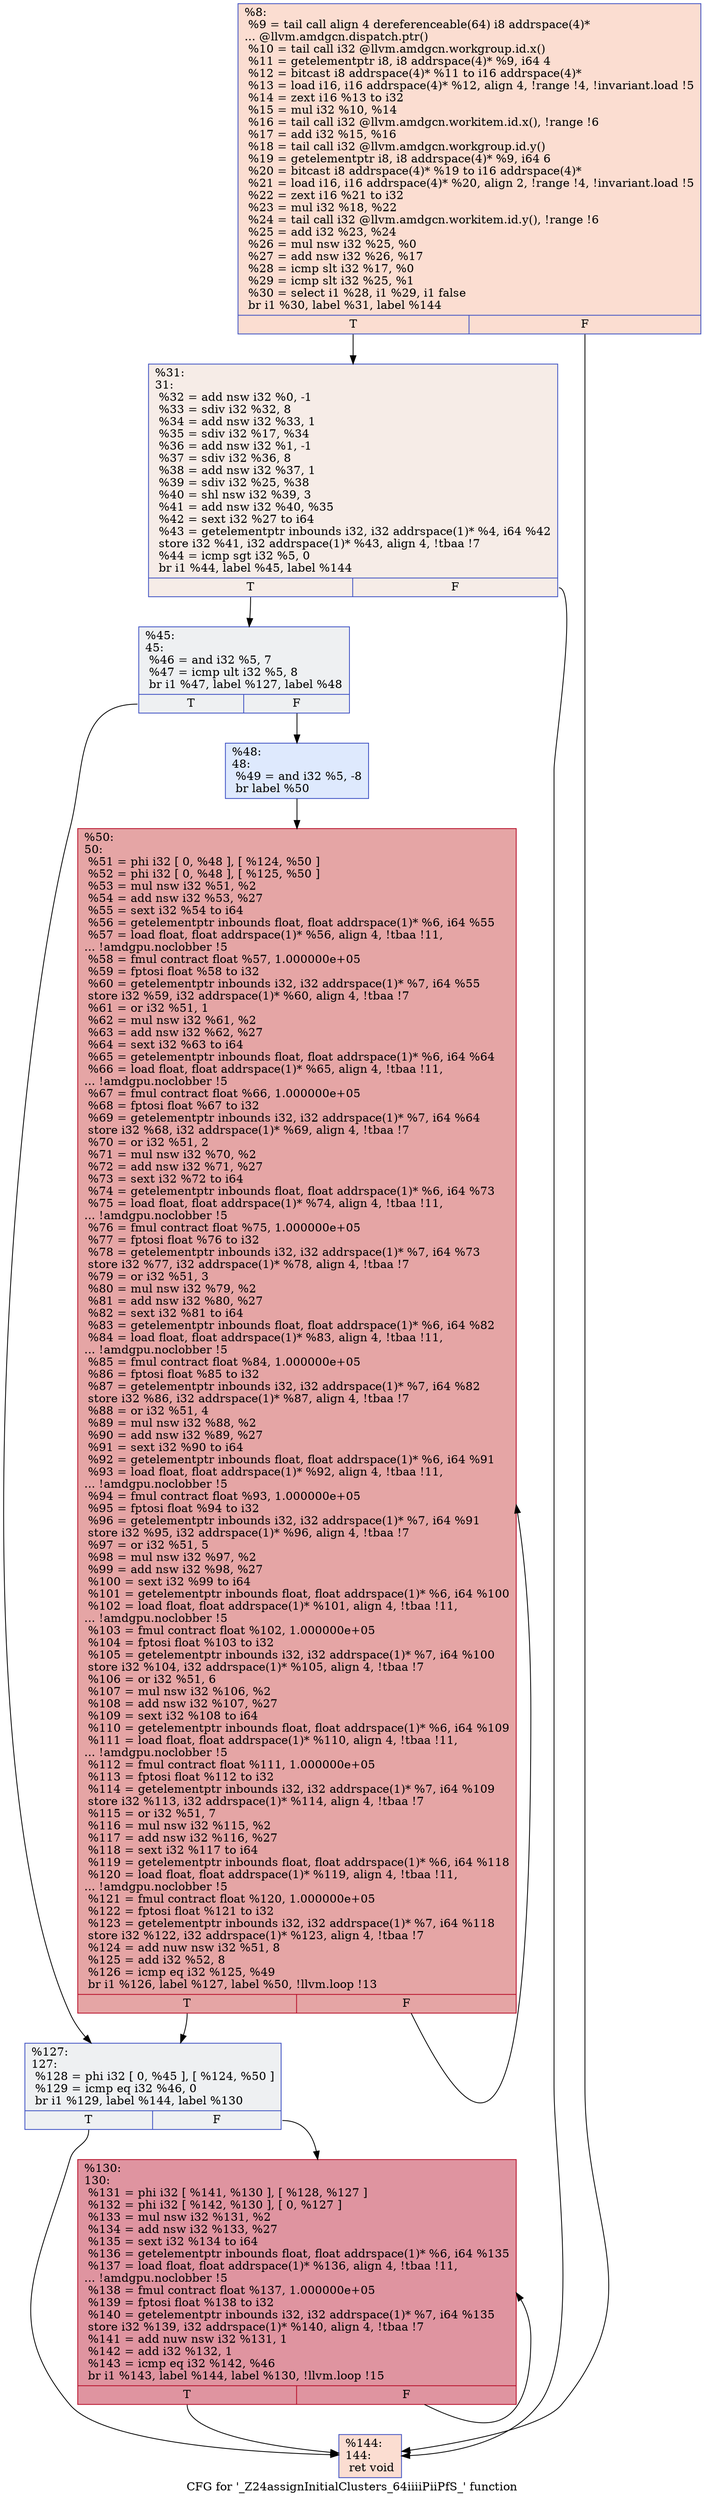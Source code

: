 digraph "CFG for '_Z24assignInitialClusters_64iiiiPiiPfS_' function" {
	label="CFG for '_Z24assignInitialClusters_64iiiiPiiPfS_' function";

	Node0x5ee8a20 [shape=record,color="#3d50c3ff", style=filled, fillcolor="#f7b39670",label="{%8:\l  %9 = tail call align 4 dereferenceable(64) i8 addrspace(4)*\l... @llvm.amdgcn.dispatch.ptr()\l  %10 = tail call i32 @llvm.amdgcn.workgroup.id.x()\l  %11 = getelementptr i8, i8 addrspace(4)* %9, i64 4\l  %12 = bitcast i8 addrspace(4)* %11 to i16 addrspace(4)*\l  %13 = load i16, i16 addrspace(4)* %12, align 4, !range !4, !invariant.load !5\l  %14 = zext i16 %13 to i32\l  %15 = mul i32 %10, %14\l  %16 = tail call i32 @llvm.amdgcn.workitem.id.x(), !range !6\l  %17 = add i32 %15, %16\l  %18 = tail call i32 @llvm.amdgcn.workgroup.id.y()\l  %19 = getelementptr i8, i8 addrspace(4)* %9, i64 6\l  %20 = bitcast i8 addrspace(4)* %19 to i16 addrspace(4)*\l  %21 = load i16, i16 addrspace(4)* %20, align 2, !range !4, !invariant.load !5\l  %22 = zext i16 %21 to i32\l  %23 = mul i32 %18, %22\l  %24 = tail call i32 @llvm.amdgcn.workitem.id.y(), !range !6\l  %25 = add i32 %23, %24\l  %26 = mul nsw i32 %25, %0\l  %27 = add nsw i32 %26, %17\l  %28 = icmp slt i32 %17, %0\l  %29 = icmp slt i32 %25, %1\l  %30 = select i1 %28, i1 %29, i1 false\l  br i1 %30, label %31, label %144\l|{<s0>T|<s1>F}}"];
	Node0x5ee8a20:s0 -> Node0x5eec5c0;
	Node0x5ee8a20:s1 -> Node0x5eec650;
	Node0x5eec5c0 [shape=record,color="#3d50c3ff", style=filled, fillcolor="#ead5c970",label="{%31:\l31:                                               \l  %32 = add nsw i32 %0, -1\l  %33 = sdiv i32 %32, 8\l  %34 = add nsw i32 %33, 1\l  %35 = sdiv i32 %17, %34\l  %36 = add nsw i32 %1, -1\l  %37 = sdiv i32 %36, 8\l  %38 = add nsw i32 %37, 1\l  %39 = sdiv i32 %25, %38\l  %40 = shl nsw i32 %39, 3\l  %41 = add nsw i32 %40, %35\l  %42 = sext i32 %27 to i64\l  %43 = getelementptr inbounds i32, i32 addrspace(1)* %4, i64 %42\l  store i32 %41, i32 addrspace(1)* %43, align 4, !tbaa !7\l  %44 = icmp sgt i32 %5, 0\l  br i1 %44, label %45, label %144\l|{<s0>T|<s1>F}}"];
	Node0x5eec5c0:s0 -> Node0x5eed270;
	Node0x5eec5c0:s1 -> Node0x5eec650;
	Node0x5eed270 [shape=record,color="#3d50c3ff", style=filled, fillcolor="#d9dce170",label="{%45:\l45:                                               \l  %46 = and i32 %5, 7\l  %47 = icmp ult i32 %5, 8\l  br i1 %47, label %127, label %48\l|{<s0>T|<s1>F}}"];
	Node0x5eed270:s0 -> Node0x5eed500;
	Node0x5eed270:s1 -> Node0x5eed550;
	Node0x5eed550 [shape=record,color="#3d50c3ff", style=filled, fillcolor="#b5cdfa70",label="{%48:\l48:                                               \l  %49 = and i32 %5, -8\l  br label %50\l}"];
	Node0x5eed550 -> Node0x5eed750;
	Node0x5eed750 [shape=record,color="#b70d28ff", style=filled, fillcolor="#c5333470",label="{%50:\l50:                                               \l  %51 = phi i32 [ 0, %48 ], [ %124, %50 ]\l  %52 = phi i32 [ 0, %48 ], [ %125, %50 ]\l  %53 = mul nsw i32 %51, %2\l  %54 = add nsw i32 %53, %27\l  %55 = sext i32 %54 to i64\l  %56 = getelementptr inbounds float, float addrspace(1)* %6, i64 %55\l  %57 = load float, float addrspace(1)* %56, align 4, !tbaa !11,\l... !amdgpu.noclobber !5\l  %58 = fmul contract float %57, 1.000000e+05\l  %59 = fptosi float %58 to i32\l  %60 = getelementptr inbounds i32, i32 addrspace(1)* %7, i64 %55\l  store i32 %59, i32 addrspace(1)* %60, align 4, !tbaa !7\l  %61 = or i32 %51, 1\l  %62 = mul nsw i32 %61, %2\l  %63 = add nsw i32 %62, %27\l  %64 = sext i32 %63 to i64\l  %65 = getelementptr inbounds float, float addrspace(1)* %6, i64 %64\l  %66 = load float, float addrspace(1)* %65, align 4, !tbaa !11,\l... !amdgpu.noclobber !5\l  %67 = fmul contract float %66, 1.000000e+05\l  %68 = fptosi float %67 to i32\l  %69 = getelementptr inbounds i32, i32 addrspace(1)* %7, i64 %64\l  store i32 %68, i32 addrspace(1)* %69, align 4, !tbaa !7\l  %70 = or i32 %51, 2\l  %71 = mul nsw i32 %70, %2\l  %72 = add nsw i32 %71, %27\l  %73 = sext i32 %72 to i64\l  %74 = getelementptr inbounds float, float addrspace(1)* %6, i64 %73\l  %75 = load float, float addrspace(1)* %74, align 4, !tbaa !11,\l... !amdgpu.noclobber !5\l  %76 = fmul contract float %75, 1.000000e+05\l  %77 = fptosi float %76 to i32\l  %78 = getelementptr inbounds i32, i32 addrspace(1)* %7, i64 %73\l  store i32 %77, i32 addrspace(1)* %78, align 4, !tbaa !7\l  %79 = or i32 %51, 3\l  %80 = mul nsw i32 %79, %2\l  %81 = add nsw i32 %80, %27\l  %82 = sext i32 %81 to i64\l  %83 = getelementptr inbounds float, float addrspace(1)* %6, i64 %82\l  %84 = load float, float addrspace(1)* %83, align 4, !tbaa !11,\l... !amdgpu.noclobber !5\l  %85 = fmul contract float %84, 1.000000e+05\l  %86 = fptosi float %85 to i32\l  %87 = getelementptr inbounds i32, i32 addrspace(1)* %7, i64 %82\l  store i32 %86, i32 addrspace(1)* %87, align 4, !tbaa !7\l  %88 = or i32 %51, 4\l  %89 = mul nsw i32 %88, %2\l  %90 = add nsw i32 %89, %27\l  %91 = sext i32 %90 to i64\l  %92 = getelementptr inbounds float, float addrspace(1)* %6, i64 %91\l  %93 = load float, float addrspace(1)* %92, align 4, !tbaa !11,\l... !amdgpu.noclobber !5\l  %94 = fmul contract float %93, 1.000000e+05\l  %95 = fptosi float %94 to i32\l  %96 = getelementptr inbounds i32, i32 addrspace(1)* %7, i64 %91\l  store i32 %95, i32 addrspace(1)* %96, align 4, !tbaa !7\l  %97 = or i32 %51, 5\l  %98 = mul nsw i32 %97, %2\l  %99 = add nsw i32 %98, %27\l  %100 = sext i32 %99 to i64\l  %101 = getelementptr inbounds float, float addrspace(1)* %6, i64 %100\l  %102 = load float, float addrspace(1)* %101, align 4, !tbaa !11,\l... !amdgpu.noclobber !5\l  %103 = fmul contract float %102, 1.000000e+05\l  %104 = fptosi float %103 to i32\l  %105 = getelementptr inbounds i32, i32 addrspace(1)* %7, i64 %100\l  store i32 %104, i32 addrspace(1)* %105, align 4, !tbaa !7\l  %106 = or i32 %51, 6\l  %107 = mul nsw i32 %106, %2\l  %108 = add nsw i32 %107, %27\l  %109 = sext i32 %108 to i64\l  %110 = getelementptr inbounds float, float addrspace(1)* %6, i64 %109\l  %111 = load float, float addrspace(1)* %110, align 4, !tbaa !11,\l... !amdgpu.noclobber !5\l  %112 = fmul contract float %111, 1.000000e+05\l  %113 = fptosi float %112 to i32\l  %114 = getelementptr inbounds i32, i32 addrspace(1)* %7, i64 %109\l  store i32 %113, i32 addrspace(1)* %114, align 4, !tbaa !7\l  %115 = or i32 %51, 7\l  %116 = mul nsw i32 %115, %2\l  %117 = add nsw i32 %116, %27\l  %118 = sext i32 %117 to i64\l  %119 = getelementptr inbounds float, float addrspace(1)* %6, i64 %118\l  %120 = load float, float addrspace(1)* %119, align 4, !tbaa !11,\l... !amdgpu.noclobber !5\l  %121 = fmul contract float %120, 1.000000e+05\l  %122 = fptosi float %121 to i32\l  %123 = getelementptr inbounds i32, i32 addrspace(1)* %7, i64 %118\l  store i32 %122, i32 addrspace(1)* %123, align 4, !tbaa !7\l  %124 = add nuw nsw i32 %51, 8\l  %125 = add i32 %52, 8\l  %126 = icmp eq i32 %125, %49\l  br i1 %126, label %127, label %50, !llvm.loop !13\l|{<s0>T|<s1>F}}"];
	Node0x5eed750:s0 -> Node0x5eed500;
	Node0x5eed750:s1 -> Node0x5eed750;
	Node0x5eed500 [shape=record,color="#3d50c3ff", style=filled, fillcolor="#d9dce170",label="{%127:\l127:                                              \l  %128 = phi i32 [ 0, %45 ], [ %124, %50 ]\l  %129 = icmp eq i32 %46, 0\l  br i1 %129, label %144, label %130\l|{<s0>T|<s1>F}}"];
	Node0x5eed500:s0 -> Node0x5eec650;
	Node0x5eed500:s1 -> Node0x5eef3e0;
	Node0x5eef3e0 [shape=record,color="#b70d28ff", style=filled, fillcolor="#b70d2870",label="{%130:\l130:                                              \l  %131 = phi i32 [ %141, %130 ], [ %128, %127 ]\l  %132 = phi i32 [ %142, %130 ], [ 0, %127 ]\l  %133 = mul nsw i32 %131, %2\l  %134 = add nsw i32 %133, %27\l  %135 = sext i32 %134 to i64\l  %136 = getelementptr inbounds float, float addrspace(1)* %6, i64 %135\l  %137 = load float, float addrspace(1)* %136, align 4, !tbaa !11,\l... !amdgpu.noclobber !5\l  %138 = fmul contract float %137, 1.000000e+05\l  %139 = fptosi float %138 to i32\l  %140 = getelementptr inbounds i32, i32 addrspace(1)* %7, i64 %135\l  store i32 %139, i32 addrspace(1)* %140, align 4, !tbaa !7\l  %141 = add nuw nsw i32 %131, 1\l  %142 = add i32 %132, 1\l  %143 = icmp eq i32 %142, %46\l  br i1 %143, label %144, label %130, !llvm.loop !15\l|{<s0>T|<s1>F}}"];
	Node0x5eef3e0:s0 -> Node0x5eec650;
	Node0x5eef3e0:s1 -> Node0x5eef3e0;
	Node0x5eec650 [shape=record,color="#3d50c3ff", style=filled, fillcolor="#f7b39670",label="{%144:\l144:                                              \l  ret void\l}"];
}
